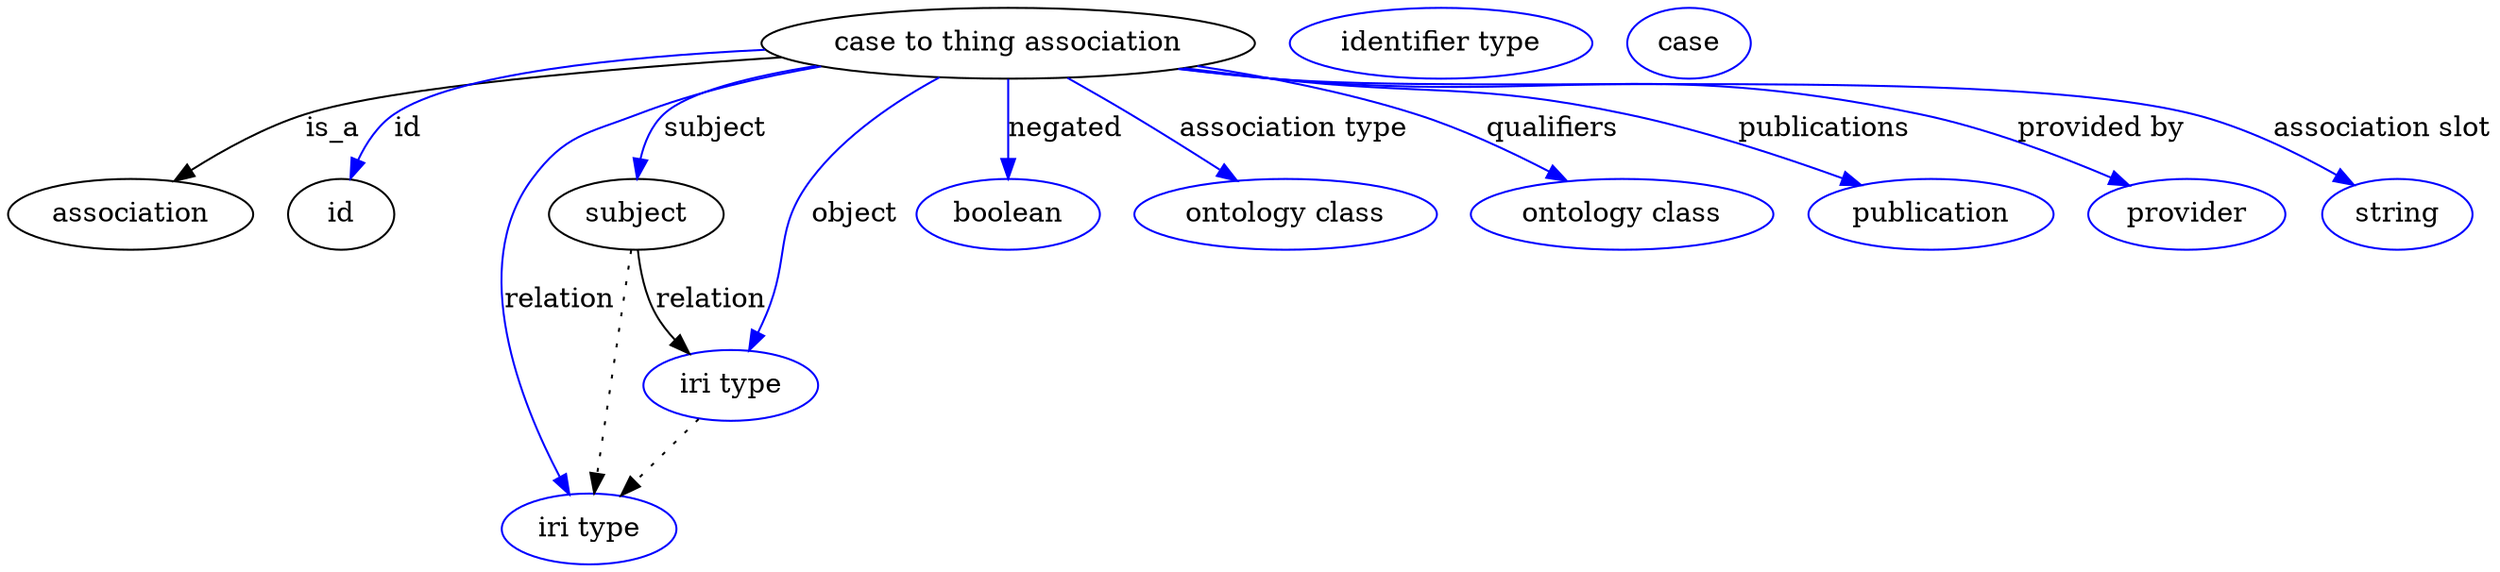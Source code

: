 digraph {
	graph [bb="0,0,1050.7,281"];
	node [label="\N"];
	"case to thing association"	 [height=0.5,
		label="case to thing association",
		pos="437.4,263",
		width=2.6753];
	association	 [height=0.5,
		pos="49.402,177",
		width=1.3723];
	"case to thing association" -> association	 [label=is_a,
		lp="145.68,220",
		pos="e,71.092,193.3 347.47,256.47 272.56,250.26 172.18,239.97 133.85,227 114.69,220.52 95.144,209.3 79.687,199.12"];
	id	 [height=0.5,
		pos="143.4,177",
		width=0.75];
	"case to thing association" -> id	 [color=blue,
		label=id,
		lp="179.85,220",
		pos="e,149.46,194.66 343.67,258.7 279.4,254.18 200.98,245.08 173.51,227 165.06,221.44 158.62,212.6 153.91,203.9",
		style=solid];
	subject	 [height=0.5,
		pos="276.4,177",
		width=0.97656];
	"case to thing association" -> subject	 [color=blue,
		label=subject,
		lp="314.23,220",
		pos="e,278.37,195.06 364.2,251.27 334.49,245.19 304.6,236.94 293.75,227 287.46,221.24 283.45,213.09 280.89,205.03",
		style=solid];
	relation	 [color=blue,
		height=0.5,
		label="iri type",
		pos="256.4,18",
		width=0.9834];
	"case to thing association" -> relation	 [color=blue,
		label=relation,
		lp="240.78,134",
		pos="e,247,35.476 362.56,251.59 335.96,246.05 306.21,238.12 280.4,227 256.85,216.86 246.28,216.56 232.4,195 202.59,148.68 225.71,81.424 \
242.65,44.586",
		style=solid];
	object	 [color=blue,
		height=0.5,
		label="iri type",
		pos="319.4,91",
		width=0.9834];
	"case to thing association" -> object	 [color=blue,
		label=object,
		lp="373.51,177",
		pos="e,326.55,108.88 409.5,245.53 392,233.3 370.18,215.51 356.19,195 338.23,168.67 344.25,156.97 333.4,127 332.4,124.22 331.32,121.33 \
330.23,118.45",
		style=solid];
	negated	 [color=blue,
		height=0.5,
		label=boolean,
		pos="437.4,177",
		width=1.0584];
	"case to thing association" -> negated	 [color=blue,
		label=negated,
		lp="459.17,220",
		pos="e,437.4,195.21 437.4,244.76 437.4,233.36 437.4,218.43 437.4,205.49",
		style=solid];
	"association type"	 [color=blue,
		height=0.5,
		label="ontology class",
		pos="554.4,177",
		width=1.6931];
	"case to thing association" -> "association type"	 [color=blue,
		label="association type",
		lp="548.31,220",
		pos="e,531.67,193.71 461.36,245.39 479.3,232.2 503.98,214.06 523.42,199.77",
		style=solid];
	qualifiers	 [color=blue,
		height=0.5,
		label="ontology class",
		pos="694.4,177",
		width=1.6931];
	"case to thing association" -> qualifiers	 [color=blue,
		label=qualifiers,
		lp="654.45,220",
		pos="e,667.24,193.38 509.01,250.94 537.03,245.18 569.17,237.26 597.4,227 618.33,219.39 640.48,208.24 658.33,198.39",
		style=solid];
	publications	 [color=blue,
		height=0.5,
		label=publication,
		pos="823.4,177",
		width=1.3859];
	"case to thing association" -> publications	 [color=blue,
		label=publications,
		lp="765.62,220",
		pos="e,791.16,190.88 507.75,250.64 519.64,248.67 531.86,246.72 543.4,245 605.89,235.71 622.98,241.78 684.4,227 717.82,218.96 754.35,205.63 \
781.57,194.76",
		style=solid];
	"provided by"	 [color=blue,
		height=0.5,
		label=provider,
		pos="931.4,177",
		width=1.1129];
	"case to thing association" -> "provided by"	 [color=blue,
		label="provided by",
		lp="881.03,220",
		pos="e,904.2,190.43 505.97,250.34 518.39,248.33 531.26,246.45 543.4,245 658.42,231.29 690.38,252.36 803.4,227 835.4,219.82 869.93,205.94 \
895.06,194.62",
		style=solid];
	"association slot"	 [color=blue,
		height=0.5,
		label=string,
		pos="1020.4,177",
		width=0.8403];
	"case to thing association" -> "association slot"	 [color=blue,
		label="association slot",
		lp="998.37,220",
		pos="e,999.51,190.42 505.37,250.21 517.98,248.2 531.06,246.34 543.4,245 626.34,236 837.6,247.79 918.4,227 944.12,220.38 971.01,206.89 \
990.72,195.59",
		style=solid];
	association_id	 [color=blue,
		height=0.5,
		label="identifier type",
		pos="611.4,263",
		width=1.652];
	subject -> relation	 [pos="e,258.67,36.027 274.11,158.76 270.64,131.21 264.04,78.735 259.95,46.223",
		style=dotted];
	subject -> object	 [label=relation,
		lp="312.78,134",
		pos="e,304.16,107.25 279.77,158.76 282.02,148.99 285.52,136.95 290.64,127 292.72,122.97 295.28,118.96 298.02,115.16"];
	"case to thing association_subject"	 [color=blue,
		height=0.5,
		label=case,
		pos="715.4,263",
		width=0.75];
	object -> relation	 [pos="e,270.64,34.499 305.11,74.435 296.89,64.915 286.42,52.785 277.3,42.212",
		style=dotted];
}
